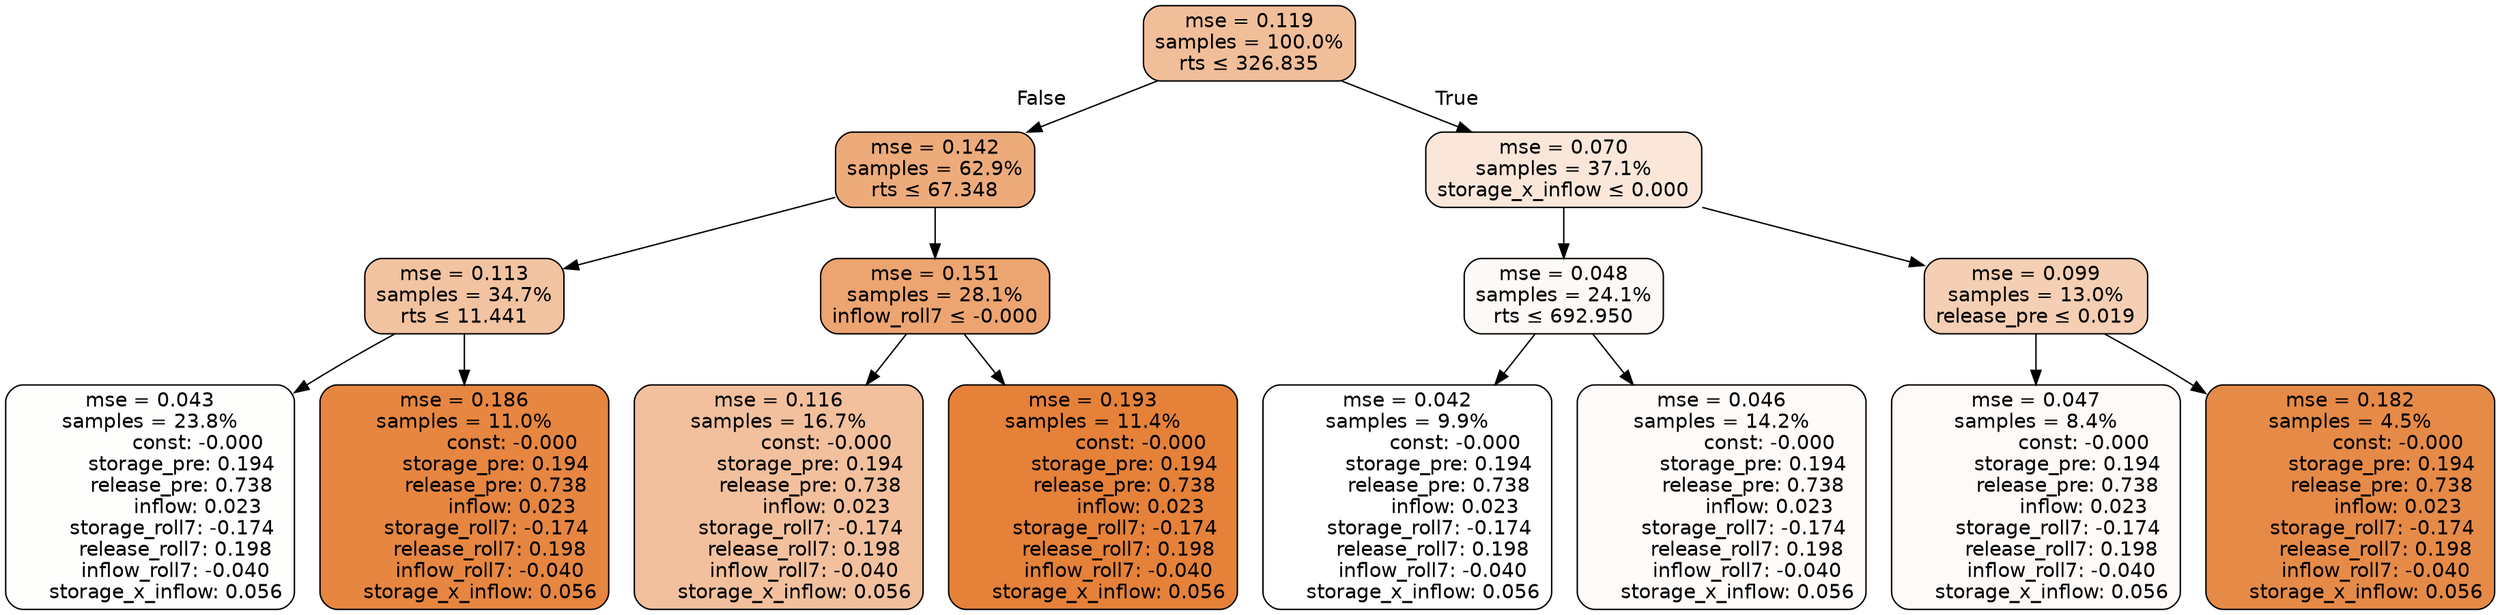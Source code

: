 digraph tree {
node [shape=rectangle, style="filled, rounded", color="black", fontname=helvetica] ;
edge [fontname=helvetica] ;
	"0" [label="mse = 0.119
samples = 100.0%
rts &le; 326.835", fillcolor="#f1be9a"]
	"1" [label="mse = 0.142
samples = 62.9%
rts &le; 67.348", fillcolor="#edab7b"]
	"2" [label="mse = 0.113
samples = 34.7%
rts &le; 11.441", fillcolor="#f2c3a1"]
	"3" [label="mse = 0.043
samples = 23.8%
               const: -0.000
          storage_pre: 0.194
          release_pre: 0.738
               inflow: 0.023
       storage_roll7: -0.174
        release_roll7: 0.198
        inflow_roll7: -0.040
     storage_x_inflow: 0.056", fillcolor="#fefefd"]
	"4" [label="mse = 0.186
samples = 11.0%
               const: -0.000
          storage_pre: 0.194
          release_pre: 0.738
               inflow: 0.023
       storage_roll7: -0.174
        release_roll7: 0.198
        inflow_roll7: -0.040
     storage_x_inflow: 0.056", fillcolor="#e68641"]
	"5" [label="mse = 0.151
samples = 28.1%
inflow_roll7 &le; -0.000", fillcolor="#eca470"]
	"6" [label="mse = 0.116
samples = 16.7%
               const: -0.000
          storage_pre: 0.194
          release_pre: 0.738
               inflow: 0.023
       storage_roll7: -0.174
        release_roll7: 0.198
        inflow_roll7: -0.040
     storage_x_inflow: 0.056", fillcolor="#f2c09d"]
	"7" [label="mse = 0.193
samples = 11.4%
               const: -0.000
          storage_pre: 0.194
          release_pre: 0.738
               inflow: 0.023
       storage_roll7: -0.174
        release_roll7: 0.198
        inflow_roll7: -0.040
     storage_x_inflow: 0.056", fillcolor="#e58139"]
	"8" [label="mse = 0.070
samples = 37.1%
storage_x_inflow &le; 0.000", fillcolor="#fae7da"]
	"9" [label="mse = 0.048
samples = 24.1%
rts &le; 692.950", fillcolor="#fdf9f6"]
	"10" [label="mse = 0.042
samples = 9.9%
               const: -0.000
          storage_pre: 0.194
          release_pre: 0.738
               inflow: 0.023
       storage_roll7: -0.174
        release_roll7: 0.198
        inflow_roll7: -0.040
     storage_x_inflow: 0.056", fillcolor="#ffffff"]
	"11" [label="mse = 0.046
samples = 14.2%
               const: -0.000
          storage_pre: 0.194
          release_pre: 0.738
               inflow: 0.023
       storage_roll7: -0.174
        release_roll7: 0.198
        inflow_roll7: -0.040
     storage_x_inflow: 0.056", fillcolor="#fefbf9"]
	"12" [label="mse = 0.099
samples = 13.0%
release_pre &le; 0.019", fillcolor="#f5cfb3"]
	"13" [label="mse = 0.047
samples = 8.4%
               const: -0.000
          storage_pre: 0.194
          release_pre: 0.738
               inflow: 0.023
       storage_roll7: -0.174
        release_roll7: 0.198
        inflow_roll7: -0.040
     storage_x_inflow: 0.056", fillcolor="#fefaf8"]
	"14" [label="mse = 0.182
samples = 4.5%
               const: -0.000
          storage_pre: 0.194
          release_pre: 0.738
               inflow: 0.023
       storage_roll7: -0.174
        release_roll7: 0.198
        inflow_roll7: -0.040
     storage_x_inflow: 0.056", fillcolor="#e68a47"]

	"0" -> "1" [labeldistance=2.5, labelangle=45, headlabel="False"]
	"1" -> "2"
	"2" -> "3"
	"2" -> "4"
	"1" -> "5"
	"5" -> "6"
	"5" -> "7"
	"0" -> "8" [labeldistance=2.5, labelangle=-45, headlabel="True"]
	"8" -> "9"
	"9" -> "10"
	"9" -> "11"
	"8" -> "12"
	"12" -> "13"
	"12" -> "14"
}